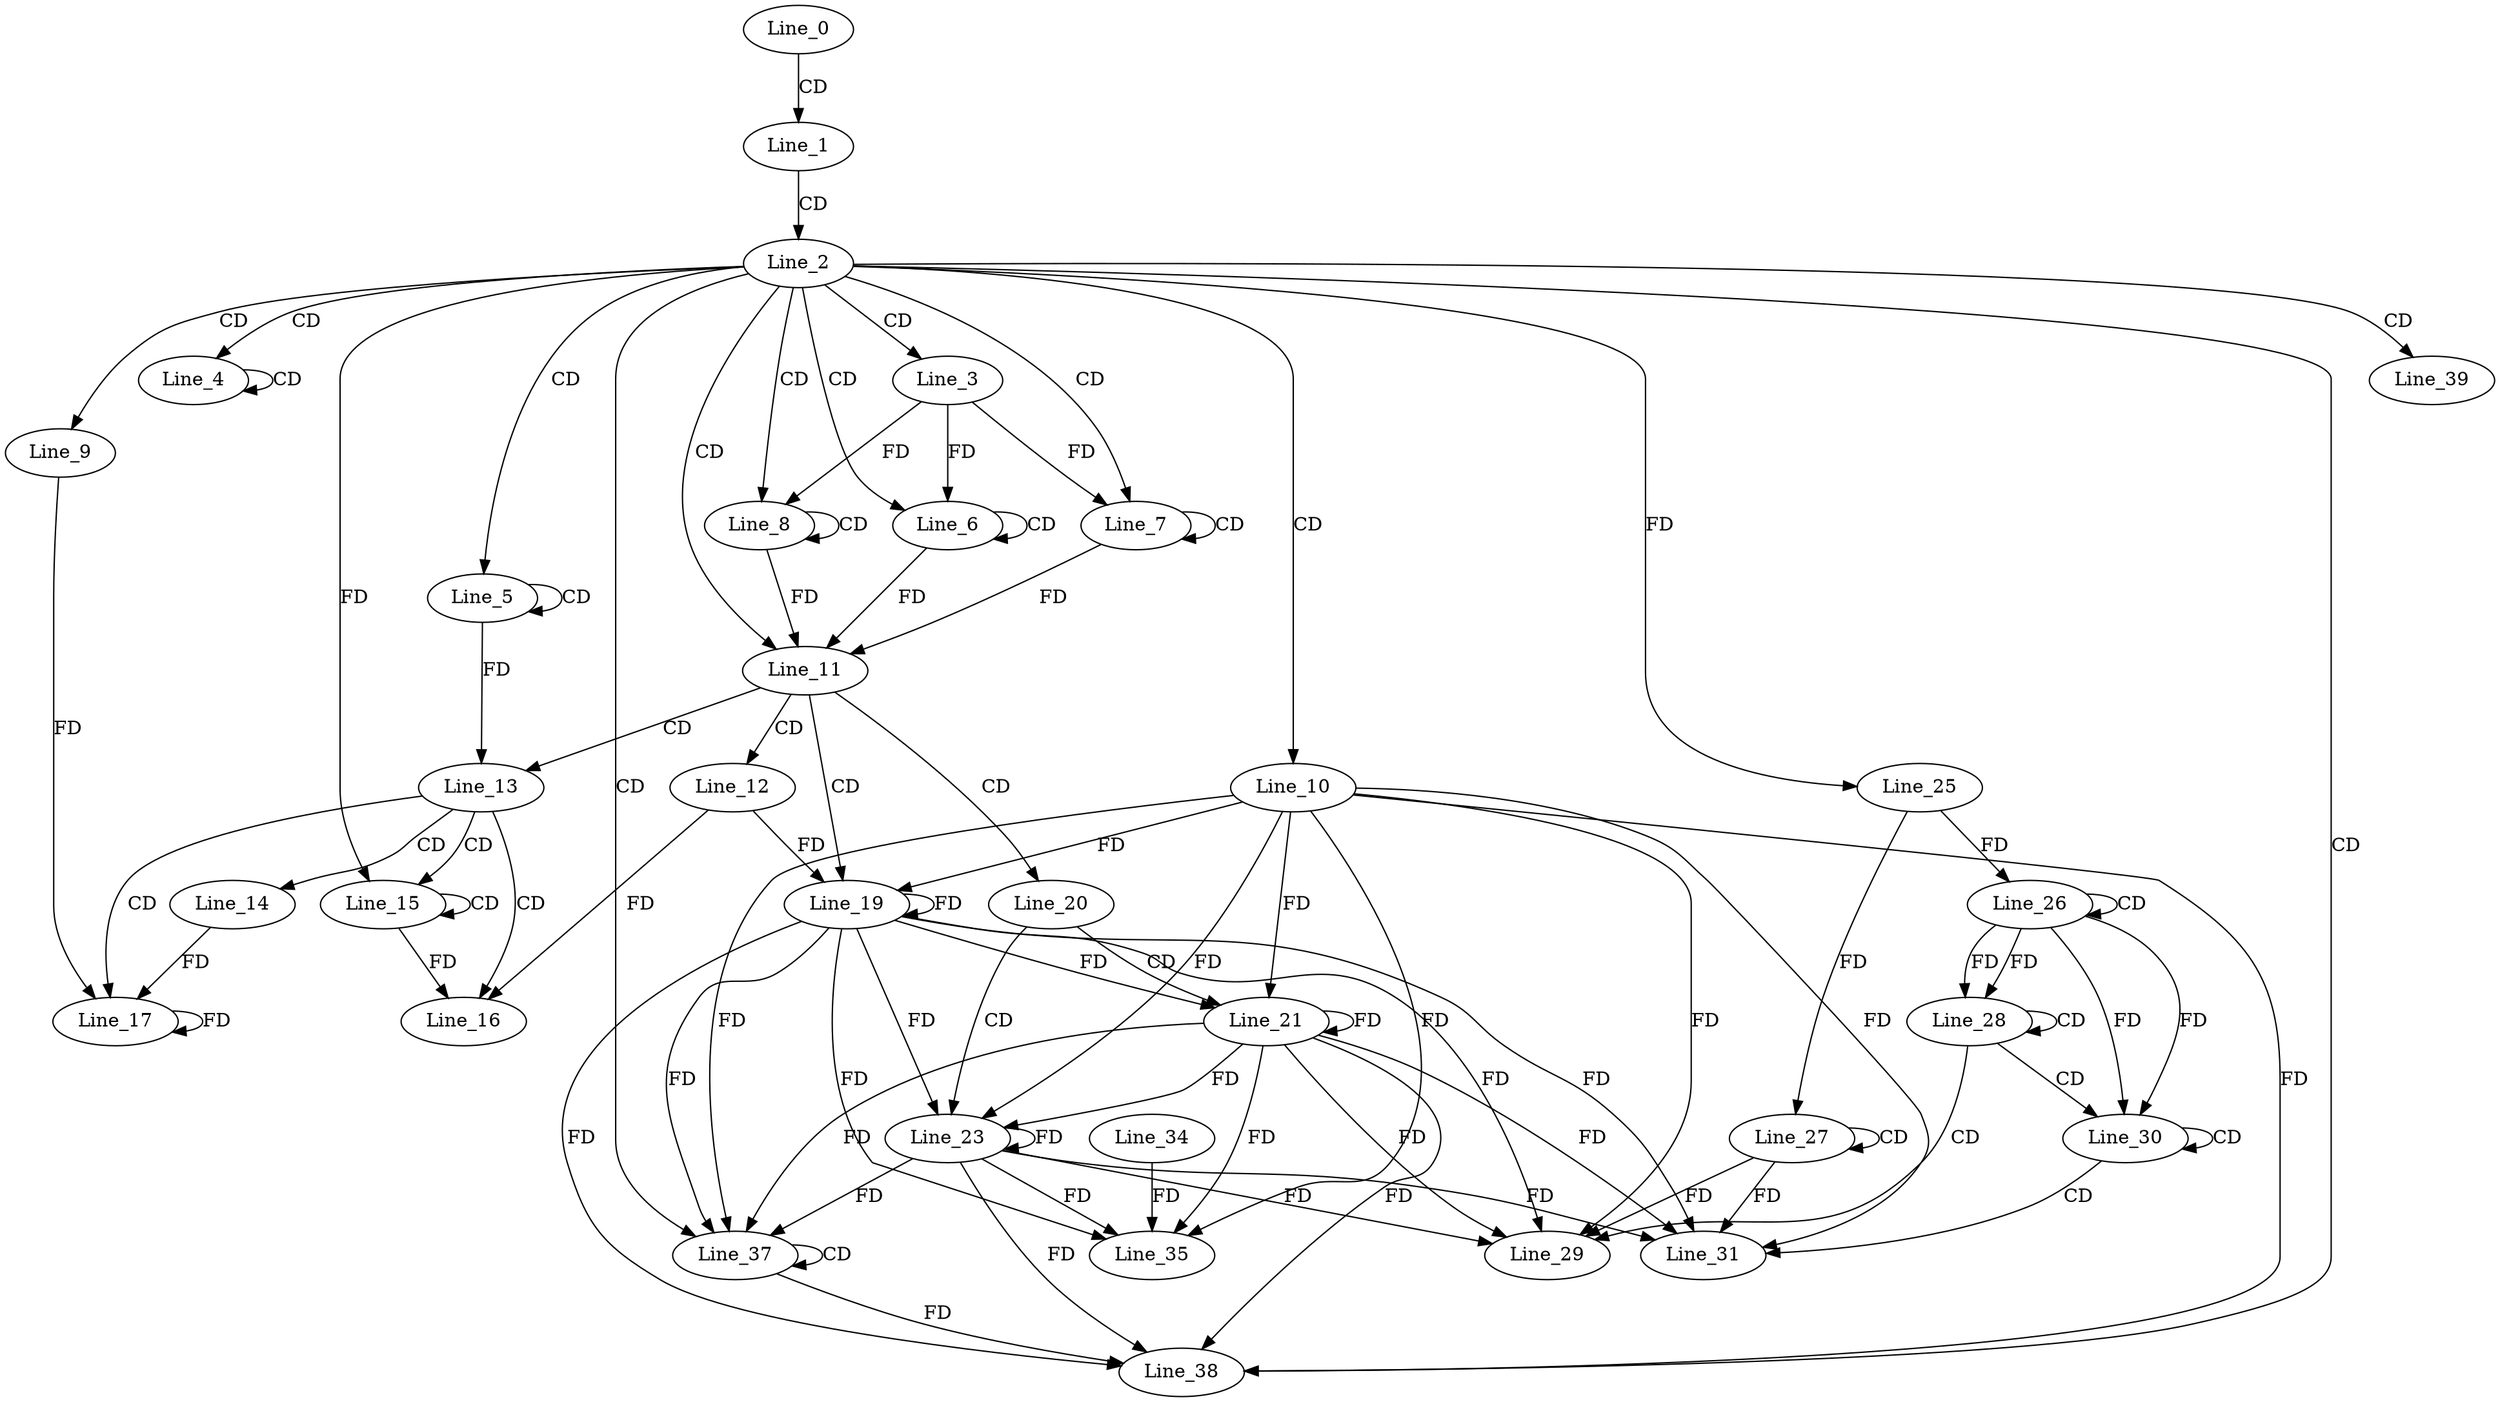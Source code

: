 digraph G {
  Line_0;
  Line_1;
  Line_2;
  Line_3;
  Line_4;
  Line_4;
  Line_5;
  Line_5;
  Line_6;
  Line_6;
  Line_7;
  Line_7;
  Line_8;
  Line_8;
  Line_9;
  Line_10;
  Line_11;
  Line_12;
  Line_13;
  Line_14;
  Line_15;
  Line_15;
  Line_16;
  Line_16;
  Line_17;
  Line_17;
  Line_19;
  Line_20;
  Line_21;
  Line_23;
  Line_25;
  Line_26;
  Line_26;
  Line_25;
  Line_27;
  Line_27;
  Line_27;
  Line_28;
  Line_28;
  Line_29;
  Line_29;
  Line_30;
  Line_30;
  Line_31;
  Line_31;
  Line_31;
  Line_35;
  Line_34;
  Line_35;
  Line_35;
  Line_37;
  Line_37;
  Line_37;
  Line_38;
  Line_39;
  Line_39;
  Line_0 -> Line_1 [ label="CD" ];
  Line_1 -> Line_2 [ label="CD" ];
  Line_2 -> Line_3 [ label="CD" ];
  Line_2 -> Line_4 [ label="CD" ];
  Line_4 -> Line_4 [ label="CD" ];
  Line_2 -> Line_5 [ label="CD" ];
  Line_5 -> Line_5 [ label="CD" ];
  Line_2 -> Line_6 [ label="CD" ];
  Line_6 -> Line_6 [ label="CD" ];
  Line_3 -> Line_6 [ label="FD" ];
  Line_2 -> Line_7 [ label="CD" ];
  Line_7 -> Line_7 [ label="CD" ];
  Line_3 -> Line_7 [ label="FD" ];
  Line_2 -> Line_8 [ label="CD" ];
  Line_8 -> Line_8 [ label="CD" ];
  Line_3 -> Line_8 [ label="FD" ];
  Line_2 -> Line_9 [ label="CD" ];
  Line_2 -> Line_10 [ label="CD" ];
  Line_2 -> Line_11 [ label="CD" ];
  Line_7 -> Line_11 [ label="FD" ];
  Line_8 -> Line_11 [ label="FD" ];
  Line_6 -> Line_11 [ label="FD" ];
  Line_11 -> Line_12 [ label="CD" ];
  Line_11 -> Line_13 [ label="CD" ];
  Line_5 -> Line_13 [ label="FD" ];
  Line_13 -> Line_14 [ label="CD" ];
  Line_13 -> Line_15 [ label="CD" ];
  Line_15 -> Line_15 [ label="CD" ];
  Line_2 -> Line_15 [ label="FD" ];
  Line_13 -> Line_16 [ label="CD" ];
  Line_12 -> Line_16 [ label="FD" ];
  Line_15 -> Line_16 [ label="FD" ];
  Line_13 -> Line_17 [ label="CD" ];
  Line_9 -> Line_17 [ label="FD" ];
  Line_17 -> Line_17 [ label="FD" ];
  Line_14 -> Line_17 [ label="FD" ];
  Line_11 -> Line_19 [ label="CD" ];
  Line_10 -> Line_19 [ label="FD" ];
  Line_19 -> Line_19 [ label="FD" ];
  Line_12 -> Line_19 [ label="FD" ];
  Line_11 -> Line_20 [ label="CD" ];
  Line_20 -> Line_21 [ label="CD" ];
  Line_10 -> Line_21 [ label="FD" ];
  Line_19 -> Line_21 [ label="FD" ];
  Line_21 -> Line_21 [ label="FD" ];
  Line_20 -> Line_23 [ label="CD" ];
  Line_10 -> Line_23 [ label="FD" ];
  Line_19 -> Line_23 [ label="FD" ];
  Line_21 -> Line_23 [ label="FD" ];
  Line_23 -> Line_23 [ label="FD" ];
  Line_2 -> Line_25 [ label="FD" ];
  Line_26 -> Line_26 [ label="CD" ];
  Line_25 -> Line_26 [ label="FD" ];
  Line_27 -> Line_27 [ label="CD" ];
  Line_25 -> Line_27 [ label="FD" ];
  Line_26 -> Line_28 [ label="FD" ];
  Line_28 -> Line_28 [ label="CD" ];
  Line_26 -> Line_28 [ label="FD" ];
  Line_28 -> Line_29 [ label="CD" ];
  Line_10 -> Line_29 [ label="FD" ];
  Line_19 -> Line_29 [ label="FD" ];
  Line_21 -> Line_29 [ label="FD" ];
  Line_23 -> Line_29 [ label="FD" ];
  Line_27 -> Line_29 [ label="FD" ];
  Line_28 -> Line_30 [ label="CD" ];
  Line_26 -> Line_30 [ label="FD" ];
  Line_30 -> Line_30 [ label="CD" ];
  Line_26 -> Line_30 [ label="FD" ];
  Line_30 -> Line_31 [ label="CD" ];
  Line_10 -> Line_31 [ label="FD" ];
  Line_19 -> Line_31 [ label="FD" ];
  Line_21 -> Line_31 [ label="FD" ];
  Line_23 -> Line_31 [ label="FD" ];
  Line_27 -> Line_31 [ label="FD" ];
  Line_10 -> Line_35 [ label="FD" ];
  Line_19 -> Line_35 [ label="FD" ];
  Line_21 -> Line_35 [ label="FD" ];
  Line_23 -> Line_35 [ label="FD" ];
  Line_34 -> Line_35 [ label="FD" ];
  Line_2 -> Line_37 [ label="CD" ];
  Line_37 -> Line_37 [ label="CD" ];
  Line_10 -> Line_37 [ label="FD" ];
  Line_19 -> Line_37 [ label="FD" ];
  Line_21 -> Line_37 [ label="FD" ];
  Line_23 -> Line_37 [ label="FD" ];
  Line_2 -> Line_38 [ label="CD" ];
  Line_37 -> Line_38 [ label="FD" ];
  Line_10 -> Line_38 [ label="FD" ];
  Line_19 -> Line_38 [ label="FD" ];
  Line_21 -> Line_38 [ label="FD" ];
  Line_23 -> Line_38 [ label="FD" ];
  Line_2 -> Line_39 [ label="CD" ];
}
